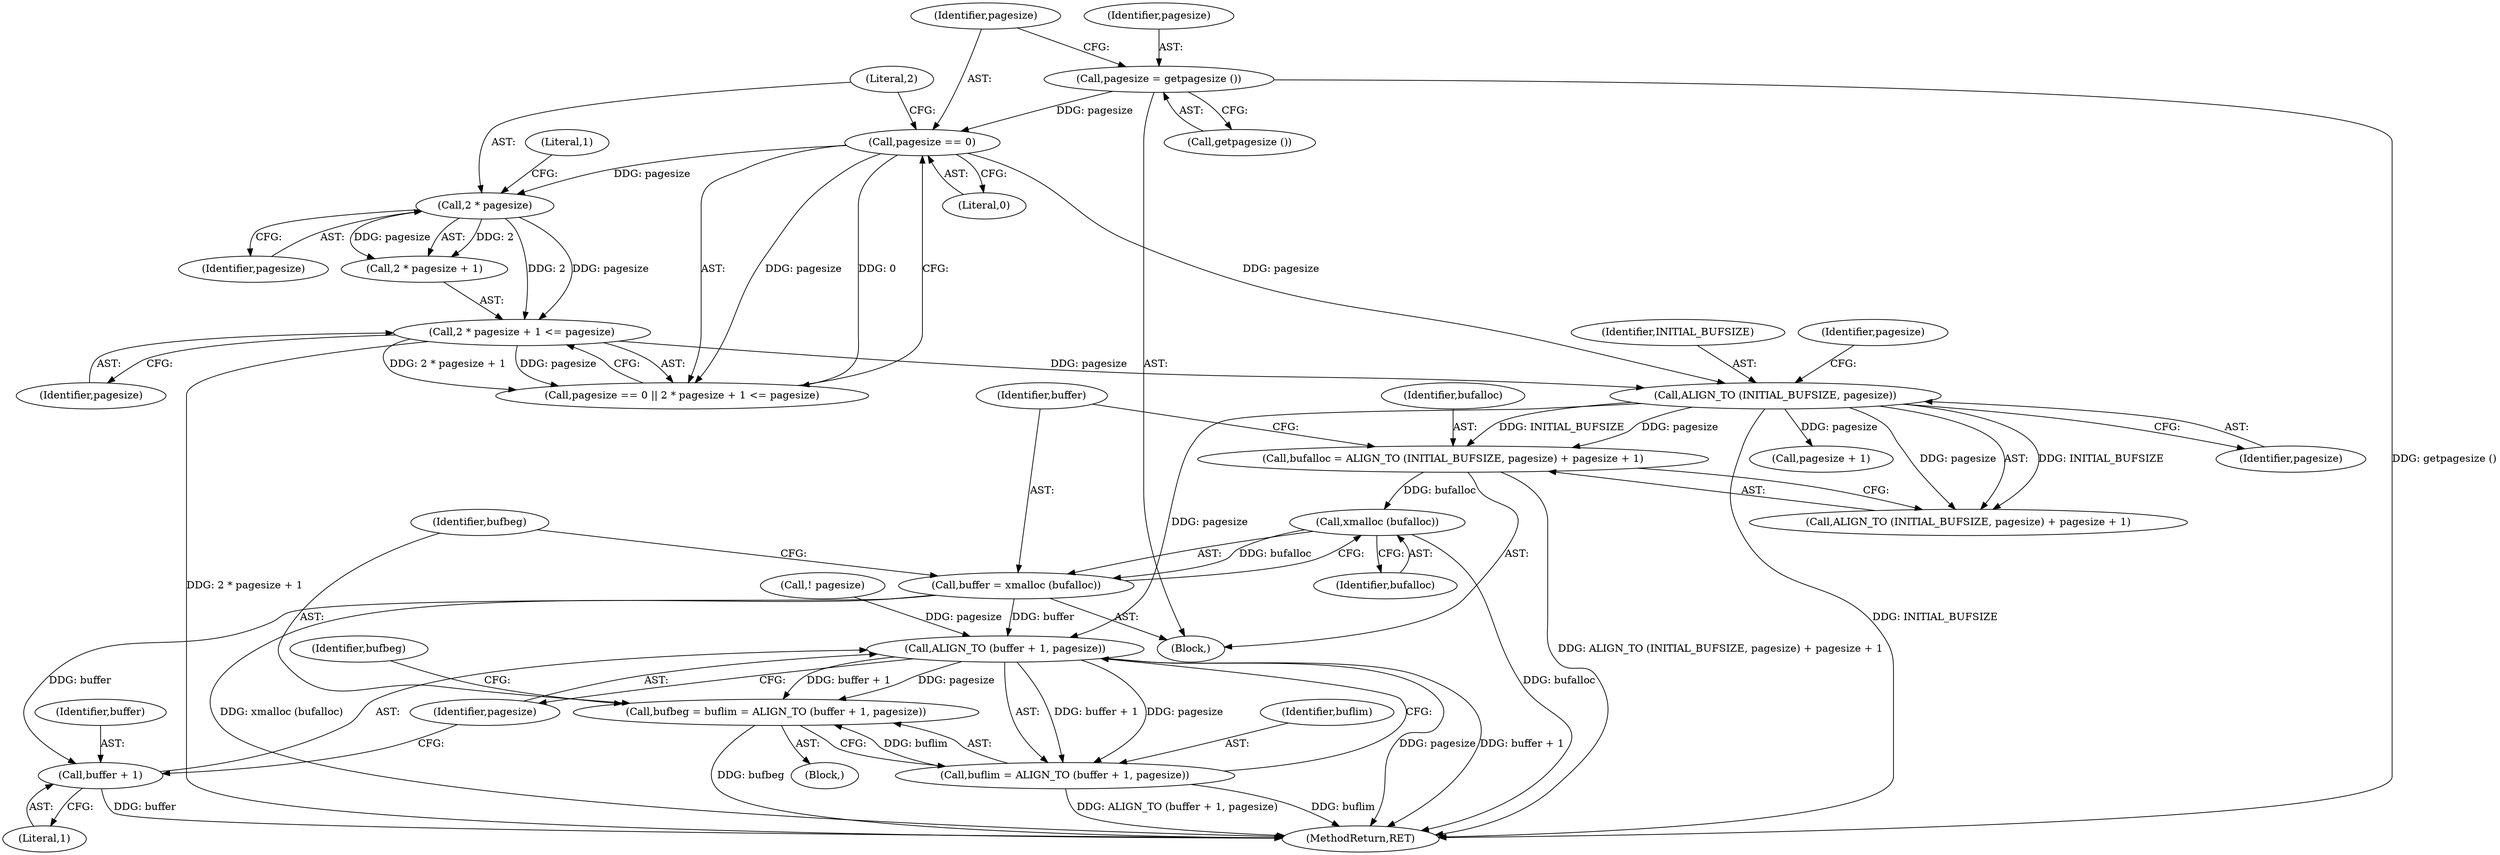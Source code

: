 digraph "0_savannah_8fcf61523644df42e1905c81bed26838e0b04f91@API" {
"1000254" [label="(Call,xmalloc (bufalloc))"];
"1000243" [label="(Call,bufalloc = ALIGN_TO (INITIAL_BUFSIZE, pagesize) + pagesize + 1)"];
"1000246" [label="(Call,ALIGN_TO (INITIAL_BUFSIZE, pagesize))"];
"1000232" [label="(Call,pagesize == 0)"];
"1000227" [label="(Call,pagesize = getpagesize ())"];
"1000235" [label="(Call,2 * pagesize + 1 <= pagesize)"];
"1000237" [label="(Call,2 * pagesize)"];
"1000252" [label="(Call,buffer = xmalloc (bufalloc))"];
"1000260" [label="(Call,ALIGN_TO (buffer + 1, pagesize))"];
"1000256" [label="(Call,bufbeg = buflim = ALIGN_TO (buffer + 1, pagesize))"];
"1000258" [label="(Call,buflim = ALIGN_TO (buffer + 1, pagesize))"];
"1000261" [label="(Call,buffer + 1)"];
"1000246" [label="(Call,ALIGN_TO (INITIAL_BUFSIZE, pagesize))"];
"1000244" [label="(Identifier,bufalloc)"];
"1000226" [label="(Block,)"];
"1000249" [label="(Call,pagesize + 1)"];
"1000259" [label="(Identifier,buflim)"];
"1000228" [label="(Identifier,pagesize)"];
"1000237" [label="(Call,2 * pagesize)"];
"1000235" [label="(Call,2 * pagesize + 1 <= pagesize)"];
"1000227" [label="(Call,pagesize = getpagesize ())"];
"1000261" [label="(Call,buffer + 1)"];
"1000267" [label="(Identifier,bufbeg)"];
"1000253" [label="(Identifier,buffer)"];
"1000258" [label="(Call,buflim = ALIGN_TO (buffer + 1, pagesize))"];
"1000254" [label="(Call,xmalloc (bufalloc))"];
"1000233" [label="(Identifier,pagesize)"];
"1000239" [label="(Identifier,pagesize)"];
"1001408" [label="(MethodReturn,RET)"];
"1000232" [label="(Call,pagesize == 0)"];
"1000257" [label="(Identifier,bufbeg)"];
"1000240" [label="(Literal,1)"];
"1000222" [label="(Block,)"];
"1000260" [label="(Call,ALIGN_TO (buffer + 1, pagesize))"];
"1000229" [label="(Call,getpagesize ())"];
"1000252" [label="(Call,buffer = xmalloc (bufalloc))"];
"1000238" [label="(Literal,2)"];
"1000263" [label="(Literal,1)"];
"1000231" [label="(Call,pagesize == 0 || 2 * pagesize + 1 <= pagesize)"];
"1000241" [label="(Identifier,pagesize)"];
"1000248" [label="(Identifier,pagesize)"];
"1000236" [label="(Call,2 * pagesize + 1)"];
"1000247" [label="(Identifier,INITIAL_BUFSIZE)"];
"1000234" [label="(Literal,0)"];
"1000224" [label="(Call,! pagesize)"];
"1000255" [label="(Identifier,bufalloc)"];
"1000264" [label="(Identifier,pagesize)"];
"1000256" [label="(Call,bufbeg = buflim = ALIGN_TO (buffer + 1, pagesize))"];
"1000250" [label="(Identifier,pagesize)"];
"1000245" [label="(Call,ALIGN_TO (INITIAL_BUFSIZE, pagesize) + pagesize + 1)"];
"1000243" [label="(Call,bufalloc = ALIGN_TO (INITIAL_BUFSIZE, pagesize) + pagesize + 1)"];
"1000262" [label="(Identifier,buffer)"];
"1000254" -> "1000252"  [label="AST: "];
"1000254" -> "1000255"  [label="CFG: "];
"1000255" -> "1000254"  [label="AST: "];
"1000252" -> "1000254"  [label="CFG: "];
"1000254" -> "1001408"  [label="DDG: bufalloc"];
"1000254" -> "1000252"  [label="DDG: bufalloc"];
"1000243" -> "1000254"  [label="DDG: bufalloc"];
"1000243" -> "1000226"  [label="AST: "];
"1000243" -> "1000245"  [label="CFG: "];
"1000244" -> "1000243"  [label="AST: "];
"1000245" -> "1000243"  [label="AST: "];
"1000253" -> "1000243"  [label="CFG: "];
"1000243" -> "1001408"  [label="DDG: ALIGN_TO (INITIAL_BUFSIZE, pagesize) + pagesize + 1"];
"1000246" -> "1000243"  [label="DDG: INITIAL_BUFSIZE"];
"1000246" -> "1000243"  [label="DDG: pagesize"];
"1000246" -> "1000245"  [label="AST: "];
"1000246" -> "1000248"  [label="CFG: "];
"1000247" -> "1000246"  [label="AST: "];
"1000248" -> "1000246"  [label="AST: "];
"1000250" -> "1000246"  [label="CFG: "];
"1000246" -> "1001408"  [label="DDG: INITIAL_BUFSIZE"];
"1000246" -> "1000245"  [label="DDG: INITIAL_BUFSIZE"];
"1000246" -> "1000245"  [label="DDG: pagesize"];
"1000232" -> "1000246"  [label="DDG: pagesize"];
"1000235" -> "1000246"  [label="DDG: pagesize"];
"1000246" -> "1000249"  [label="DDG: pagesize"];
"1000246" -> "1000260"  [label="DDG: pagesize"];
"1000232" -> "1000231"  [label="AST: "];
"1000232" -> "1000234"  [label="CFG: "];
"1000233" -> "1000232"  [label="AST: "];
"1000234" -> "1000232"  [label="AST: "];
"1000238" -> "1000232"  [label="CFG: "];
"1000231" -> "1000232"  [label="CFG: "];
"1000232" -> "1000231"  [label="DDG: pagesize"];
"1000232" -> "1000231"  [label="DDG: 0"];
"1000227" -> "1000232"  [label="DDG: pagesize"];
"1000232" -> "1000237"  [label="DDG: pagesize"];
"1000227" -> "1000226"  [label="AST: "];
"1000227" -> "1000229"  [label="CFG: "];
"1000228" -> "1000227"  [label="AST: "];
"1000229" -> "1000227"  [label="AST: "];
"1000233" -> "1000227"  [label="CFG: "];
"1000227" -> "1001408"  [label="DDG: getpagesize ()"];
"1000235" -> "1000231"  [label="AST: "];
"1000235" -> "1000241"  [label="CFG: "];
"1000236" -> "1000235"  [label="AST: "];
"1000241" -> "1000235"  [label="AST: "];
"1000231" -> "1000235"  [label="CFG: "];
"1000235" -> "1001408"  [label="DDG: 2 * pagesize + 1"];
"1000235" -> "1000231"  [label="DDG: 2 * pagesize + 1"];
"1000235" -> "1000231"  [label="DDG: pagesize"];
"1000237" -> "1000235"  [label="DDG: 2"];
"1000237" -> "1000235"  [label="DDG: pagesize"];
"1000237" -> "1000236"  [label="AST: "];
"1000237" -> "1000239"  [label="CFG: "];
"1000238" -> "1000237"  [label="AST: "];
"1000239" -> "1000237"  [label="AST: "];
"1000240" -> "1000237"  [label="CFG: "];
"1000237" -> "1000236"  [label="DDG: 2"];
"1000237" -> "1000236"  [label="DDG: pagesize"];
"1000252" -> "1000226"  [label="AST: "];
"1000253" -> "1000252"  [label="AST: "];
"1000257" -> "1000252"  [label="CFG: "];
"1000252" -> "1001408"  [label="DDG: xmalloc (bufalloc)"];
"1000252" -> "1000260"  [label="DDG: buffer"];
"1000252" -> "1000261"  [label="DDG: buffer"];
"1000260" -> "1000258"  [label="AST: "];
"1000260" -> "1000264"  [label="CFG: "];
"1000261" -> "1000260"  [label="AST: "];
"1000264" -> "1000260"  [label="AST: "];
"1000258" -> "1000260"  [label="CFG: "];
"1000260" -> "1001408"  [label="DDG: pagesize"];
"1000260" -> "1001408"  [label="DDG: buffer + 1"];
"1000260" -> "1000256"  [label="DDG: buffer + 1"];
"1000260" -> "1000256"  [label="DDG: pagesize"];
"1000260" -> "1000258"  [label="DDG: buffer + 1"];
"1000260" -> "1000258"  [label="DDG: pagesize"];
"1000224" -> "1000260"  [label="DDG: pagesize"];
"1000256" -> "1000222"  [label="AST: "];
"1000256" -> "1000258"  [label="CFG: "];
"1000257" -> "1000256"  [label="AST: "];
"1000258" -> "1000256"  [label="AST: "];
"1000267" -> "1000256"  [label="CFG: "];
"1000256" -> "1001408"  [label="DDG: bufbeg"];
"1000258" -> "1000256"  [label="DDG: buflim"];
"1000259" -> "1000258"  [label="AST: "];
"1000258" -> "1001408"  [label="DDG: buflim"];
"1000258" -> "1001408"  [label="DDG: ALIGN_TO (buffer + 1, pagesize)"];
"1000261" -> "1000263"  [label="CFG: "];
"1000262" -> "1000261"  [label="AST: "];
"1000263" -> "1000261"  [label="AST: "];
"1000264" -> "1000261"  [label="CFG: "];
"1000261" -> "1001408"  [label="DDG: buffer"];
}
